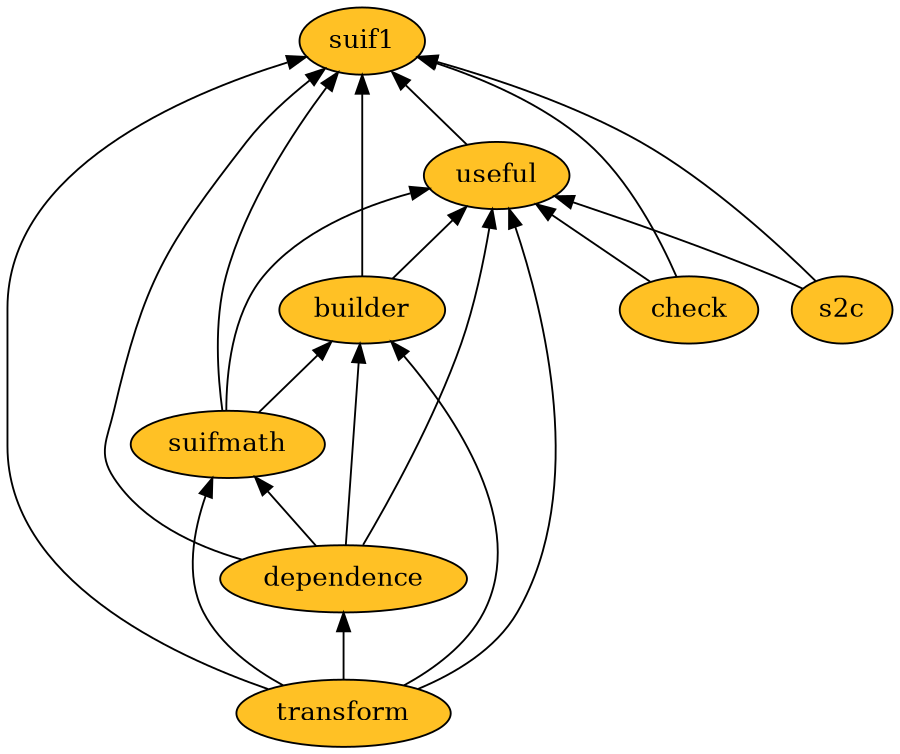 digraph suif_library_dependencies
{
  graph[rankdir=BT, size="6,6"];
  node[shape=ellipse, fillcolor=goldenrod1, style=filled]; 
  
  suif1

  useful -> suif1
  
  builder -> suif1
  builder -> useful

  check -> suif1
  check -> useful

  dependence -> suifmath
  dependence -> builder
  dependence -> useful
  dependence -> suif1

  suifmath -> builder
  suifmath -> useful
  suifmath -> suif1

  s2c -> useful
  s2c -> suif1

  transform -> dependence
  transform -> suifmath
  transform -> builder
  transform -> useful
  transform -> suif1
}
